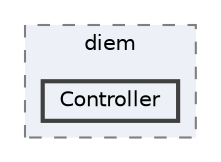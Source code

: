 digraph "addressbook/src/main/java/it/unisa/diem/Controller"
{
 // LATEX_PDF_SIZE
  bgcolor="transparent";
  edge [fontname=Helvetica,fontsize=10,labelfontname=Helvetica,labelfontsize=10];
  node [fontname=Helvetica,fontsize=10,shape=box,height=0.2,width=0.4];
  compound=true
  subgraph clusterdir_7361ec99dc5c7895ed5b827ef2bd8abb {
    graph [ bgcolor="#edf0f7", pencolor="grey50", label="diem", fontname=Helvetica,fontsize=10 style="filled,dashed", URL="dir_7361ec99dc5c7895ed5b827ef2bd8abb.html",tooltip=""]
  dir_19dd1d2842268b8c7bd34f5878e2b131 [label="Controller", fillcolor="#edf0f7", color="grey25", style="filled,bold", URL="dir_19dd1d2842268b8c7bd34f5878e2b131.html",tooltip=""];
  }
}
